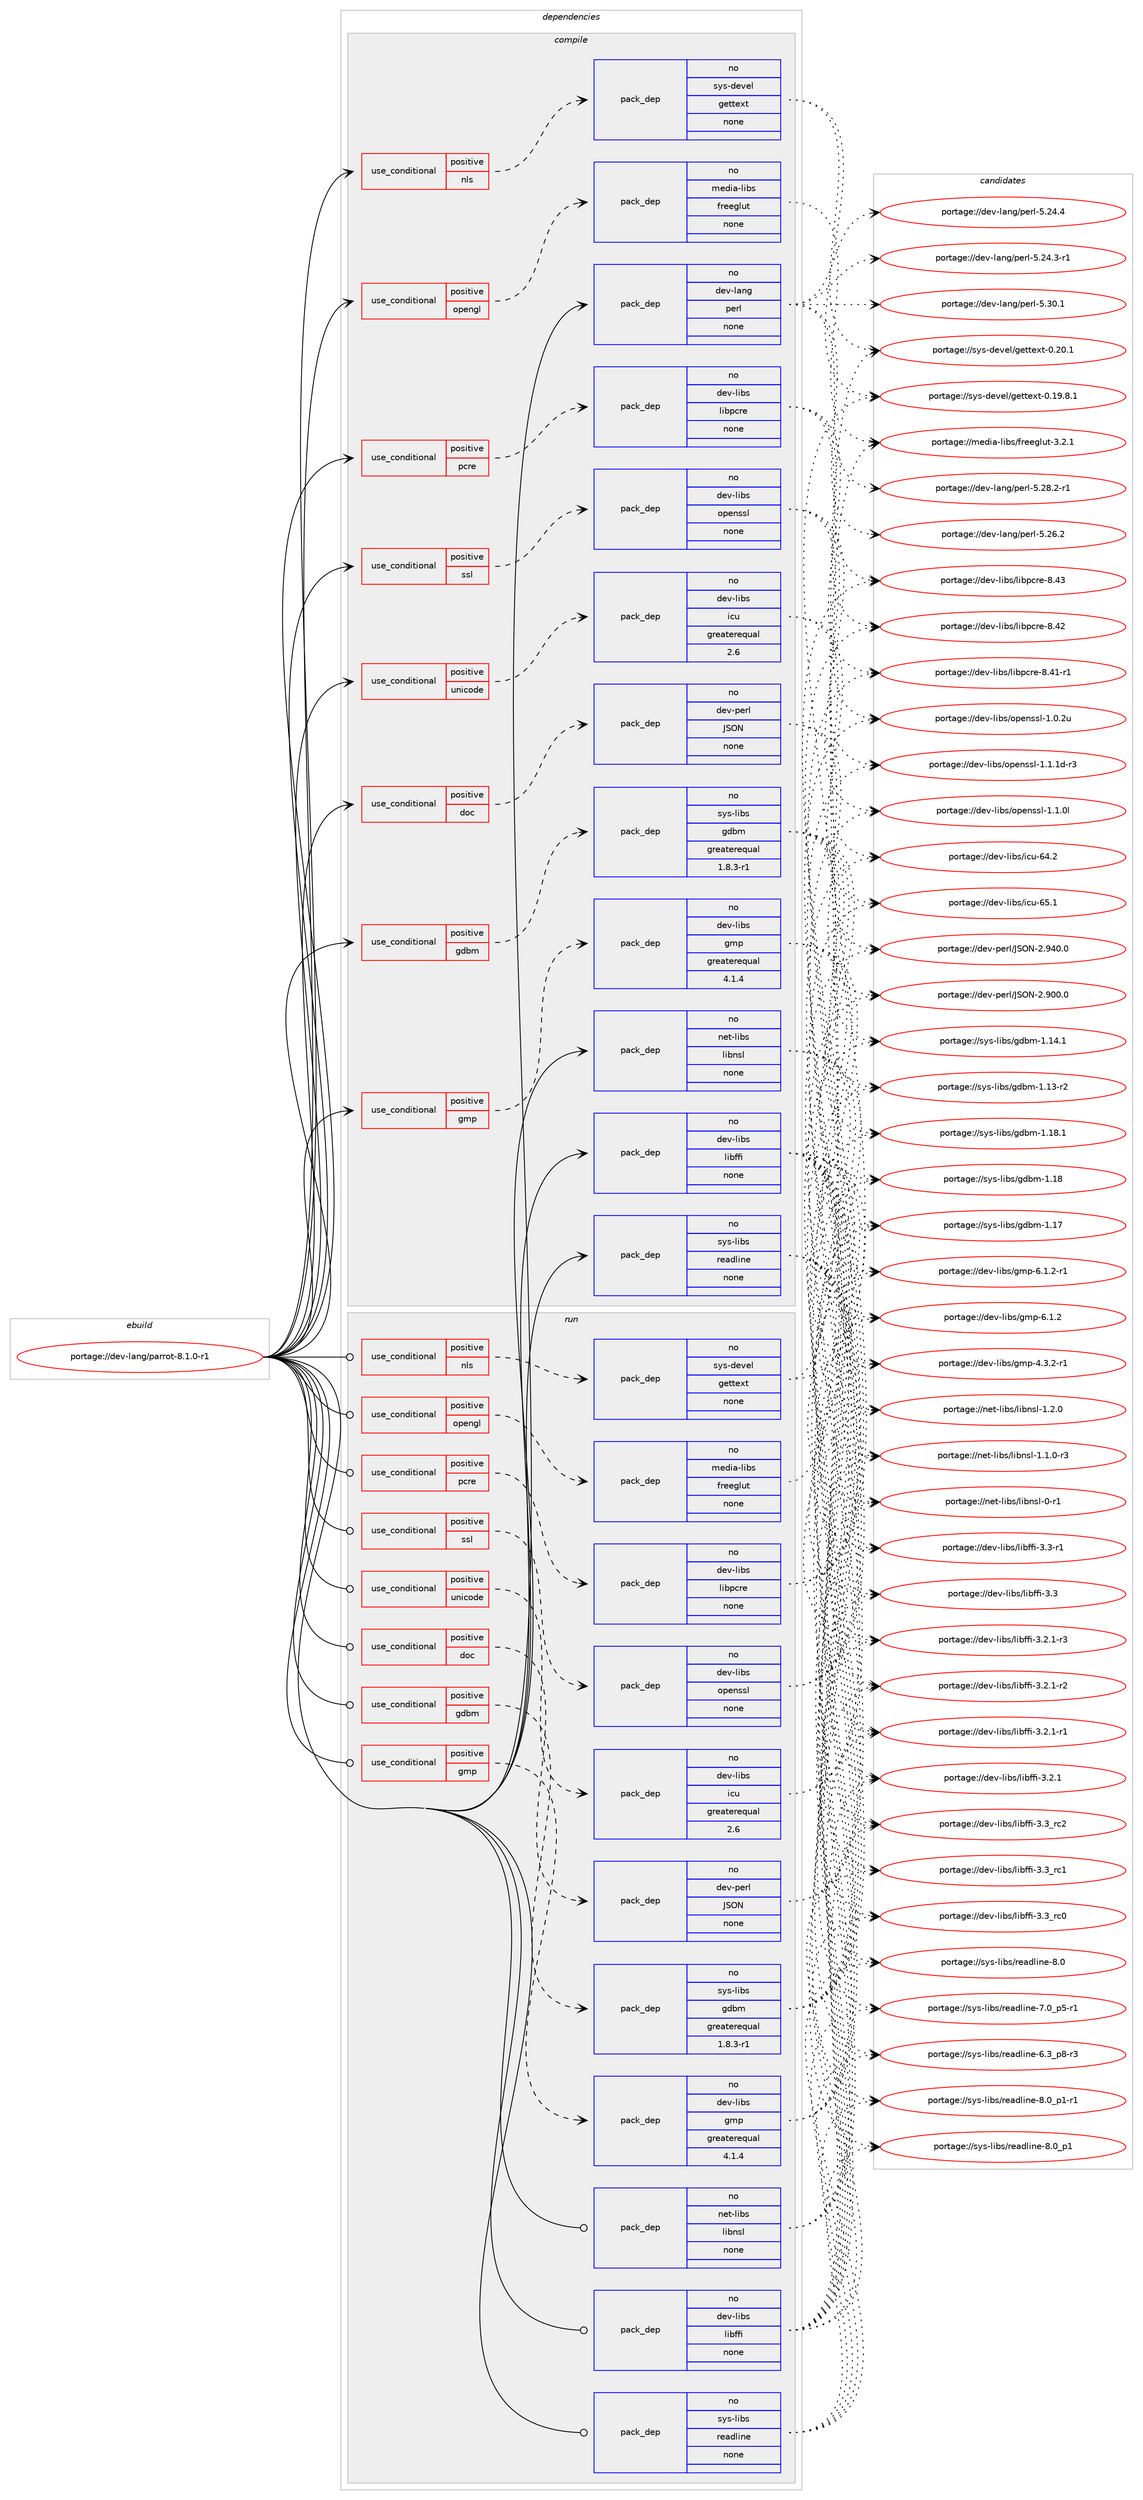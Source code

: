 digraph prolog {

# *************
# Graph options
# *************

newrank=true;
concentrate=true;
compound=true;
graph [rankdir=LR,fontname=Helvetica,fontsize=10,ranksep=1.5];#, ranksep=2.5, nodesep=0.2];
edge  [arrowhead=vee];
node  [fontname=Helvetica,fontsize=10];

# **********
# The ebuild
# **********

subgraph cluster_leftcol {
color=gray;
label=<<i>ebuild</i>>;
id [label="portage://dev-lang/parrot-8.1.0-r1", color=red, width=4, href="../dev-lang/parrot-8.1.0-r1.svg"];
}

# ****************
# The dependencies
# ****************

subgraph cluster_midcol {
color=gray;
label=<<i>dependencies</i>>;
subgraph cluster_compile {
fillcolor="#eeeeee";
style=filled;
label=<<i>compile</i>>;
subgraph cond128200 {
dependency521873 [label=<<TABLE BORDER="0" CELLBORDER="1" CELLSPACING="0" CELLPADDING="4"><TR><TD ROWSPAN="3" CELLPADDING="10">use_conditional</TD></TR><TR><TD>positive</TD></TR><TR><TD>doc</TD></TR></TABLE>>, shape=none, color=red];
subgraph pack388141 {
dependency521874 [label=<<TABLE BORDER="0" CELLBORDER="1" CELLSPACING="0" CELLPADDING="4" WIDTH="220"><TR><TD ROWSPAN="6" CELLPADDING="30">pack_dep</TD></TR><TR><TD WIDTH="110">no</TD></TR><TR><TD>dev-perl</TD></TR><TR><TD>JSON</TD></TR><TR><TD>none</TD></TR><TR><TD></TD></TR></TABLE>>, shape=none, color=blue];
}
dependency521873:e -> dependency521874:w [weight=20,style="dashed",arrowhead="vee"];
}
id:e -> dependency521873:w [weight=20,style="solid",arrowhead="vee"];
subgraph cond128201 {
dependency521875 [label=<<TABLE BORDER="0" CELLBORDER="1" CELLSPACING="0" CELLPADDING="4"><TR><TD ROWSPAN="3" CELLPADDING="10">use_conditional</TD></TR><TR><TD>positive</TD></TR><TR><TD>gdbm</TD></TR></TABLE>>, shape=none, color=red];
subgraph pack388142 {
dependency521876 [label=<<TABLE BORDER="0" CELLBORDER="1" CELLSPACING="0" CELLPADDING="4" WIDTH="220"><TR><TD ROWSPAN="6" CELLPADDING="30">pack_dep</TD></TR><TR><TD WIDTH="110">no</TD></TR><TR><TD>sys-libs</TD></TR><TR><TD>gdbm</TD></TR><TR><TD>greaterequal</TD></TR><TR><TD>1.8.3-r1</TD></TR></TABLE>>, shape=none, color=blue];
}
dependency521875:e -> dependency521876:w [weight=20,style="dashed",arrowhead="vee"];
}
id:e -> dependency521875:w [weight=20,style="solid",arrowhead="vee"];
subgraph cond128202 {
dependency521877 [label=<<TABLE BORDER="0" CELLBORDER="1" CELLSPACING="0" CELLPADDING="4"><TR><TD ROWSPAN="3" CELLPADDING="10">use_conditional</TD></TR><TR><TD>positive</TD></TR><TR><TD>gmp</TD></TR></TABLE>>, shape=none, color=red];
subgraph pack388143 {
dependency521878 [label=<<TABLE BORDER="0" CELLBORDER="1" CELLSPACING="0" CELLPADDING="4" WIDTH="220"><TR><TD ROWSPAN="6" CELLPADDING="30">pack_dep</TD></TR><TR><TD WIDTH="110">no</TD></TR><TR><TD>dev-libs</TD></TR><TR><TD>gmp</TD></TR><TR><TD>greaterequal</TD></TR><TR><TD>4.1.4</TD></TR></TABLE>>, shape=none, color=blue];
}
dependency521877:e -> dependency521878:w [weight=20,style="dashed",arrowhead="vee"];
}
id:e -> dependency521877:w [weight=20,style="solid",arrowhead="vee"];
subgraph cond128203 {
dependency521879 [label=<<TABLE BORDER="0" CELLBORDER="1" CELLSPACING="0" CELLPADDING="4"><TR><TD ROWSPAN="3" CELLPADDING="10">use_conditional</TD></TR><TR><TD>positive</TD></TR><TR><TD>nls</TD></TR></TABLE>>, shape=none, color=red];
subgraph pack388144 {
dependency521880 [label=<<TABLE BORDER="0" CELLBORDER="1" CELLSPACING="0" CELLPADDING="4" WIDTH="220"><TR><TD ROWSPAN="6" CELLPADDING="30">pack_dep</TD></TR><TR><TD WIDTH="110">no</TD></TR><TR><TD>sys-devel</TD></TR><TR><TD>gettext</TD></TR><TR><TD>none</TD></TR><TR><TD></TD></TR></TABLE>>, shape=none, color=blue];
}
dependency521879:e -> dependency521880:w [weight=20,style="dashed",arrowhead="vee"];
}
id:e -> dependency521879:w [weight=20,style="solid",arrowhead="vee"];
subgraph cond128204 {
dependency521881 [label=<<TABLE BORDER="0" CELLBORDER="1" CELLSPACING="0" CELLPADDING="4"><TR><TD ROWSPAN="3" CELLPADDING="10">use_conditional</TD></TR><TR><TD>positive</TD></TR><TR><TD>opengl</TD></TR></TABLE>>, shape=none, color=red];
subgraph pack388145 {
dependency521882 [label=<<TABLE BORDER="0" CELLBORDER="1" CELLSPACING="0" CELLPADDING="4" WIDTH="220"><TR><TD ROWSPAN="6" CELLPADDING="30">pack_dep</TD></TR><TR><TD WIDTH="110">no</TD></TR><TR><TD>media-libs</TD></TR><TR><TD>freeglut</TD></TR><TR><TD>none</TD></TR><TR><TD></TD></TR></TABLE>>, shape=none, color=blue];
}
dependency521881:e -> dependency521882:w [weight=20,style="dashed",arrowhead="vee"];
}
id:e -> dependency521881:w [weight=20,style="solid",arrowhead="vee"];
subgraph cond128205 {
dependency521883 [label=<<TABLE BORDER="0" CELLBORDER="1" CELLSPACING="0" CELLPADDING="4"><TR><TD ROWSPAN="3" CELLPADDING="10">use_conditional</TD></TR><TR><TD>positive</TD></TR><TR><TD>pcre</TD></TR></TABLE>>, shape=none, color=red];
subgraph pack388146 {
dependency521884 [label=<<TABLE BORDER="0" CELLBORDER="1" CELLSPACING="0" CELLPADDING="4" WIDTH="220"><TR><TD ROWSPAN="6" CELLPADDING="30">pack_dep</TD></TR><TR><TD WIDTH="110">no</TD></TR><TR><TD>dev-libs</TD></TR><TR><TD>libpcre</TD></TR><TR><TD>none</TD></TR><TR><TD></TD></TR></TABLE>>, shape=none, color=blue];
}
dependency521883:e -> dependency521884:w [weight=20,style="dashed",arrowhead="vee"];
}
id:e -> dependency521883:w [weight=20,style="solid",arrowhead="vee"];
subgraph cond128206 {
dependency521885 [label=<<TABLE BORDER="0" CELLBORDER="1" CELLSPACING="0" CELLPADDING="4"><TR><TD ROWSPAN="3" CELLPADDING="10">use_conditional</TD></TR><TR><TD>positive</TD></TR><TR><TD>ssl</TD></TR></TABLE>>, shape=none, color=red];
subgraph pack388147 {
dependency521886 [label=<<TABLE BORDER="0" CELLBORDER="1" CELLSPACING="0" CELLPADDING="4" WIDTH="220"><TR><TD ROWSPAN="6" CELLPADDING="30">pack_dep</TD></TR><TR><TD WIDTH="110">no</TD></TR><TR><TD>dev-libs</TD></TR><TR><TD>openssl</TD></TR><TR><TD>none</TD></TR><TR><TD></TD></TR></TABLE>>, shape=none, color=blue];
}
dependency521885:e -> dependency521886:w [weight=20,style="dashed",arrowhead="vee"];
}
id:e -> dependency521885:w [weight=20,style="solid",arrowhead="vee"];
subgraph cond128207 {
dependency521887 [label=<<TABLE BORDER="0" CELLBORDER="1" CELLSPACING="0" CELLPADDING="4"><TR><TD ROWSPAN="3" CELLPADDING="10">use_conditional</TD></TR><TR><TD>positive</TD></TR><TR><TD>unicode</TD></TR></TABLE>>, shape=none, color=red];
subgraph pack388148 {
dependency521888 [label=<<TABLE BORDER="0" CELLBORDER="1" CELLSPACING="0" CELLPADDING="4" WIDTH="220"><TR><TD ROWSPAN="6" CELLPADDING="30">pack_dep</TD></TR><TR><TD WIDTH="110">no</TD></TR><TR><TD>dev-libs</TD></TR><TR><TD>icu</TD></TR><TR><TD>greaterequal</TD></TR><TR><TD>2.6</TD></TR></TABLE>>, shape=none, color=blue];
}
dependency521887:e -> dependency521888:w [weight=20,style="dashed",arrowhead="vee"];
}
id:e -> dependency521887:w [weight=20,style="solid",arrowhead="vee"];
subgraph pack388149 {
dependency521889 [label=<<TABLE BORDER="0" CELLBORDER="1" CELLSPACING="0" CELLPADDING="4" WIDTH="220"><TR><TD ROWSPAN="6" CELLPADDING="30">pack_dep</TD></TR><TR><TD WIDTH="110">no</TD></TR><TR><TD>dev-lang</TD></TR><TR><TD>perl</TD></TR><TR><TD>none</TD></TR><TR><TD></TD></TR></TABLE>>, shape=none, color=blue];
}
id:e -> dependency521889:w [weight=20,style="solid",arrowhead="vee"];
subgraph pack388150 {
dependency521890 [label=<<TABLE BORDER="0" CELLBORDER="1" CELLSPACING="0" CELLPADDING="4" WIDTH="220"><TR><TD ROWSPAN="6" CELLPADDING="30">pack_dep</TD></TR><TR><TD WIDTH="110">no</TD></TR><TR><TD>dev-libs</TD></TR><TR><TD>libffi</TD></TR><TR><TD>none</TD></TR><TR><TD></TD></TR></TABLE>>, shape=none, color=blue];
}
id:e -> dependency521890:w [weight=20,style="solid",arrowhead="vee"];
subgraph pack388151 {
dependency521891 [label=<<TABLE BORDER="0" CELLBORDER="1" CELLSPACING="0" CELLPADDING="4" WIDTH="220"><TR><TD ROWSPAN="6" CELLPADDING="30">pack_dep</TD></TR><TR><TD WIDTH="110">no</TD></TR><TR><TD>net-libs</TD></TR><TR><TD>libnsl</TD></TR><TR><TD>none</TD></TR><TR><TD></TD></TR></TABLE>>, shape=none, color=blue];
}
id:e -> dependency521891:w [weight=20,style="solid",arrowhead="vee"];
subgraph pack388152 {
dependency521892 [label=<<TABLE BORDER="0" CELLBORDER="1" CELLSPACING="0" CELLPADDING="4" WIDTH="220"><TR><TD ROWSPAN="6" CELLPADDING="30">pack_dep</TD></TR><TR><TD WIDTH="110">no</TD></TR><TR><TD>sys-libs</TD></TR><TR><TD>readline</TD></TR><TR><TD>none</TD></TR><TR><TD></TD></TR></TABLE>>, shape=none, color=blue];
}
id:e -> dependency521892:w [weight=20,style="solid",arrowhead="vee"];
}
subgraph cluster_compileandrun {
fillcolor="#eeeeee";
style=filled;
label=<<i>compile and run</i>>;
}
subgraph cluster_run {
fillcolor="#eeeeee";
style=filled;
label=<<i>run</i>>;
subgraph cond128208 {
dependency521893 [label=<<TABLE BORDER="0" CELLBORDER="1" CELLSPACING="0" CELLPADDING="4"><TR><TD ROWSPAN="3" CELLPADDING="10">use_conditional</TD></TR><TR><TD>positive</TD></TR><TR><TD>doc</TD></TR></TABLE>>, shape=none, color=red];
subgraph pack388153 {
dependency521894 [label=<<TABLE BORDER="0" CELLBORDER="1" CELLSPACING="0" CELLPADDING="4" WIDTH="220"><TR><TD ROWSPAN="6" CELLPADDING="30">pack_dep</TD></TR><TR><TD WIDTH="110">no</TD></TR><TR><TD>dev-perl</TD></TR><TR><TD>JSON</TD></TR><TR><TD>none</TD></TR><TR><TD></TD></TR></TABLE>>, shape=none, color=blue];
}
dependency521893:e -> dependency521894:w [weight=20,style="dashed",arrowhead="vee"];
}
id:e -> dependency521893:w [weight=20,style="solid",arrowhead="odot"];
subgraph cond128209 {
dependency521895 [label=<<TABLE BORDER="0" CELLBORDER="1" CELLSPACING="0" CELLPADDING="4"><TR><TD ROWSPAN="3" CELLPADDING="10">use_conditional</TD></TR><TR><TD>positive</TD></TR><TR><TD>gdbm</TD></TR></TABLE>>, shape=none, color=red];
subgraph pack388154 {
dependency521896 [label=<<TABLE BORDER="0" CELLBORDER="1" CELLSPACING="0" CELLPADDING="4" WIDTH="220"><TR><TD ROWSPAN="6" CELLPADDING="30">pack_dep</TD></TR><TR><TD WIDTH="110">no</TD></TR><TR><TD>sys-libs</TD></TR><TR><TD>gdbm</TD></TR><TR><TD>greaterequal</TD></TR><TR><TD>1.8.3-r1</TD></TR></TABLE>>, shape=none, color=blue];
}
dependency521895:e -> dependency521896:w [weight=20,style="dashed",arrowhead="vee"];
}
id:e -> dependency521895:w [weight=20,style="solid",arrowhead="odot"];
subgraph cond128210 {
dependency521897 [label=<<TABLE BORDER="0" CELLBORDER="1" CELLSPACING="0" CELLPADDING="4"><TR><TD ROWSPAN="3" CELLPADDING="10">use_conditional</TD></TR><TR><TD>positive</TD></TR><TR><TD>gmp</TD></TR></TABLE>>, shape=none, color=red];
subgraph pack388155 {
dependency521898 [label=<<TABLE BORDER="0" CELLBORDER="1" CELLSPACING="0" CELLPADDING="4" WIDTH="220"><TR><TD ROWSPAN="6" CELLPADDING="30">pack_dep</TD></TR><TR><TD WIDTH="110">no</TD></TR><TR><TD>dev-libs</TD></TR><TR><TD>gmp</TD></TR><TR><TD>greaterequal</TD></TR><TR><TD>4.1.4</TD></TR></TABLE>>, shape=none, color=blue];
}
dependency521897:e -> dependency521898:w [weight=20,style="dashed",arrowhead="vee"];
}
id:e -> dependency521897:w [weight=20,style="solid",arrowhead="odot"];
subgraph cond128211 {
dependency521899 [label=<<TABLE BORDER="0" CELLBORDER="1" CELLSPACING="0" CELLPADDING="4"><TR><TD ROWSPAN="3" CELLPADDING="10">use_conditional</TD></TR><TR><TD>positive</TD></TR><TR><TD>nls</TD></TR></TABLE>>, shape=none, color=red];
subgraph pack388156 {
dependency521900 [label=<<TABLE BORDER="0" CELLBORDER="1" CELLSPACING="0" CELLPADDING="4" WIDTH="220"><TR><TD ROWSPAN="6" CELLPADDING="30">pack_dep</TD></TR><TR><TD WIDTH="110">no</TD></TR><TR><TD>sys-devel</TD></TR><TR><TD>gettext</TD></TR><TR><TD>none</TD></TR><TR><TD></TD></TR></TABLE>>, shape=none, color=blue];
}
dependency521899:e -> dependency521900:w [weight=20,style="dashed",arrowhead="vee"];
}
id:e -> dependency521899:w [weight=20,style="solid",arrowhead="odot"];
subgraph cond128212 {
dependency521901 [label=<<TABLE BORDER="0" CELLBORDER="1" CELLSPACING="0" CELLPADDING="4"><TR><TD ROWSPAN="3" CELLPADDING="10">use_conditional</TD></TR><TR><TD>positive</TD></TR><TR><TD>opengl</TD></TR></TABLE>>, shape=none, color=red];
subgraph pack388157 {
dependency521902 [label=<<TABLE BORDER="0" CELLBORDER="1" CELLSPACING="0" CELLPADDING="4" WIDTH="220"><TR><TD ROWSPAN="6" CELLPADDING="30">pack_dep</TD></TR><TR><TD WIDTH="110">no</TD></TR><TR><TD>media-libs</TD></TR><TR><TD>freeglut</TD></TR><TR><TD>none</TD></TR><TR><TD></TD></TR></TABLE>>, shape=none, color=blue];
}
dependency521901:e -> dependency521902:w [weight=20,style="dashed",arrowhead="vee"];
}
id:e -> dependency521901:w [weight=20,style="solid",arrowhead="odot"];
subgraph cond128213 {
dependency521903 [label=<<TABLE BORDER="0" CELLBORDER="1" CELLSPACING="0" CELLPADDING="4"><TR><TD ROWSPAN="3" CELLPADDING="10">use_conditional</TD></TR><TR><TD>positive</TD></TR><TR><TD>pcre</TD></TR></TABLE>>, shape=none, color=red];
subgraph pack388158 {
dependency521904 [label=<<TABLE BORDER="0" CELLBORDER="1" CELLSPACING="0" CELLPADDING="4" WIDTH="220"><TR><TD ROWSPAN="6" CELLPADDING="30">pack_dep</TD></TR><TR><TD WIDTH="110">no</TD></TR><TR><TD>dev-libs</TD></TR><TR><TD>libpcre</TD></TR><TR><TD>none</TD></TR><TR><TD></TD></TR></TABLE>>, shape=none, color=blue];
}
dependency521903:e -> dependency521904:w [weight=20,style="dashed",arrowhead="vee"];
}
id:e -> dependency521903:w [weight=20,style="solid",arrowhead="odot"];
subgraph cond128214 {
dependency521905 [label=<<TABLE BORDER="0" CELLBORDER="1" CELLSPACING="0" CELLPADDING="4"><TR><TD ROWSPAN="3" CELLPADDING="10">use_conditional</TD></TR><TR><TD>positive</TD></TR><TR><TD>ssl</TD></TR></TABLE>>, shape=none, color=red];
subgraph pack388159 {
dependency521906 [label=<<TABLE BORDER="0" CELLBORDER="1" CELLSPACING="0" CELLPADDING="4" WIDTH="220"><TR><TD ROWSPAN="6" CELLPADDING="30">pack_dep</TD></TR><TR><TD WIDTH="110">no</TD></TR><TR><TD>dev-libs</TD></TR><TR><TD>openssl</TD></TR><TR><TD>none</TD></TR><TR><TD></TD></TR></TABLE>>, shape=none, color=blue];
}
dependency521905:e -> dependency521906:w [weight=20,style="dashed",arrowhead="vee"];
}
id:e -> dependency521905:w [weight=20,style="solid",arrowhead="odot"];
subgraph cond128215 {
dependency521907 [label=<<TABLE BORDER="0" CELLBORDER="1" CELLSPACING="0" CELLPADDING="4"><TR><TD ROWSPAN="3" CELLPADDING="10">use_conditional</TD></TR><TR><TD>positive</TD></TR><TR><TD>unicode</TD></TR></TABLE>>, shape=none, color=red];
subgraph pack388160 {
dependency521908 [label=<<TABLE BORDER="0" CELLBORDER="1" CELLSPACING="0" CELLPADDING="4" WIDTH="220"><TR><TD ROWSPAN="6" CELLPADDING="30">pack_dep</TD></TR><TR><TD WIDTH="110">no</TD></TR><TR><TD>dev-libs</TD></TR><TR><TD>icu</TD></TR><TR><TD>greaterequal</TD></TR><TR><TD>2.6</TD></TR></TABLE>>, shape=none, color=blue];
}
dependency521907:e -> dependency521908:w [weight=20,style="dashed",arrowhead="vee"];
}
id:e -> dependency521907:w [weight=20,style="solid",arrowhead="odot"];
subgraph pack388161 {
dependency521909 [label=<<TABLE BORDER="0" CELLBORDER="1" CELLSPACING="0" CELLPADDING="4" WIDTH="220"><TR><TD ROWSPAN="6" CELLPADDING="30">pack_dep</TD></TR><TR><TD WIDTH="110">no</TD></TR><TR><TD>dev-libs</TD></TR><TR><TD>libffi</TD></TR><TR><TD>none</TD></TR><TR><TD></TD></TR></TABLE>>, shape=none, color=blue];
}
id:e -> dependency521909:w [weight=20,style="solid",arrowhead="odot"];
subgraph pack388162 {
dependency521910 [label=<<TABLE BORDER="0" CELLBORDER="1" CELLSPACING="0" CELLPADDING="4" WIDTH="220"><TR><TD ROWSPAN="6" CELLPADDING="30">pack_dep</TD></TR><TR><TD WIDTH="110">no</TD></TR><TR><TD>net-libs</TD></TR><TR><TD>libnsl</TD></TR><TR><TD>none</TD></TR><TR><TD></TD></TR></TABLE>>, shape=none, color=blue];
}
id:e -> dependency521910:w [weight=20,style="solid",arrowhead="odot"];
subgraph pack388163 {
dependency521911 [label=<<TABLE BORDER="0" CELLBORDER="1" CELLSPACING="0" CELLPADDING="4" WIDTH="220"><TR><TD ROWSPAN="6" CELLPADDING="30">pack_dep</TD></TR><TR><TD WIDTH="110">no</TD></TR><TR><TD>sys-libs</TD></TR><TR><TD>readline</TD></TR><TR><TD>none</TD></TR><TR><TD></TD></TR></TABLE>>, shape=none, color=blue];
}
id:e -> dependency521911:w [weight=20,style="solid",arrowhead="odot"];
}
}

# **************
# The candidates
# **************

subgraph cluster_choices {
rank=same;
color=gray;
label=<<i>candidates</i>>;

subgraph choice388141 {
color=black;
nodesep=1;
choice1001011184511210111410847748379784550465752484648 [label="portage://dev-perl/JSON-2.940.0", color=red, width=4,href="../dev-perl/JSON-2.940.0.svg"];
choice1001011184511210111410847748379784550465748484648 [label="portage://dev-perl/JSON-2.900.0", color=red, width=4,href="../dev-perl/JSON-2.900.0.svg"];
dependency521874:e -> choice1001011184511210111410847748379784550465752484648:w [style=dotted,weight="100"];
dependency521874:e -> choice1001011184511210111410847748379784550465748484648:w [style=dotted,weight="100"];
}
subgraph choice388142 {
color=black;
nodesep=1;
choice1151211154510810598115471031009810945494649564649 [label="portage://sys-libs/gdbm-1.18.1", color=red, width=4,href="../sys-libs/gdbm-1.18.1.svg"];
choice115121115451081059811547103100981094549464956 [label="portage://sys-libs/gdbm-1.18", color=red, width=4,href="../sys-libs/gdbm-1.18.svg"];
choice115121115451081059811547103100981094549464955 [label="portage://sys-libs/gdbm-1.17", color=red, width=4,href="../sys-libs/gdbm-1.17.svg"];
choice1151211154510810598115471031009810945494649524649 [label="portage://sys-libs/gdbm-1.14.1", color=red, width=4,href="../sys-libs/gdbm-1.14.1.svg"];
choice1151211154510810598115471031009810945494649514511450 [label="portage://sys-libs/gdbm-1.13-r2", color=red, width=4,href="../sys-libs/gdbm-1.13-r2.svg"];
dependency521876:e -> choice1151211154510810598115471031009810945494649564649:w [style=dotted,weight="100"];
dependency521876:e -> choice115121115451081059811547103100981094549464956:w [style=dotted,weight="100"];
dependency521876:e -> choice115121115451081059811547103100981094549464955:w [style=dotted,weight="100"];
dependency521876:e -> choice1151211154510810598115471031009810945494649524649:w [style=dotted,weight="100"];
dependency521876:e -> choice1151211154510810598115471031009810945494649514511450:w [style=dotted,weight="100"];
}
subgraph choice388143 {
color=black;
nodesep=1;
choice1001011184510810598115471031091124554464946504511449 [label="portage://dev-libs/gmp-6.1.2-r1", color=red, width=4,href="../dev-libs/gmp-6.1.2-r1.svg"];
choice100101118451081059811547103109112455446494650 [label="portage://dev-libs/gmp-6.1.2", color=red, width=4,href="../dev-libs/gmp-6.1.2.svg"];
choice1001011184510810598115471031091124552465146504511449 [label="portage://dev-libs/gmp-4.3.2-r1", color=red, width=4,href="../dev-libs/gmp-4.3.2-r1.svg"];
dependency521878:e -> choice1001011184510810598115471031091124554464946504511449:w [style=dotted,weight="100"];
dependency521878:e -> choice100101118451081059811547103109112455446494650:w [style=dotted,weight="100"];
dependency521878:e -> choice1001011184510810598115471031091124552465146504511449:w [style=dotted,weight="100"];
}
subgraph choice388144 {
color=black;
nodesep=1;
choice115121115451001011181011084710310111611610112011645484650484649 [label="portage://sys-devel/gettext-0.20.1", color=red, width=4,href="../sys-devel/gettext-0.20.1.svg"];
choice1151211154510010111810110847103101116116101120116454846495746564649 [label="portage://sys-devel/gettext-0.19.8.1", color=red, width=4,href="../sys-devel/gettext-0.19.8.1.svg"];
dependency521880:e -> choice115121115451001011181011084710310111611610112011645484650484649:w [style=dotted,weight="100"];
dependency521880:e -> choice1151211154510010111810110847103101116116101120116454846495746564649:w [style=dotted,weight="100"];
}
subgraph choice388145 {
color=black;
nodesep=1;
choice10910110010597451081059811547102114101101103108117116455146504649 [label="portage://media-libs/freeglut-3.2.1", color=red, width=4,href="../media-libs/freeglut-3.2.1.svg"];
dependency521882:e -> choice10910110010597451081059811547102114101101103108117116455146504649:w [style=dotted,weight="100"];
}
subgraph choice388146 {
color=black;
nodesep=1;
choice10010111845108105981154710810598112991141014556465251 [label="portage://dev-libs/libpcre-8.43", color=red, width=4,href="../dev-libs/libpcre-8.43.svg"];
choice10010111845108105981154710810598112991141014556465250 [label="portage://dev-libs/libpcre-8.42", color=red, width=4,href="../dev-libs/libpcre-8.42.svg"];
choice100101118451081059811547108105981129911410145564652494511449 [label="portage://dev-libs/libpcre-8.41-r1", color=red, width=4,href="../dev-libs/libpcre-8.41-r1.svg"];
dependency521884:e -> choice10010111845108105981154710810598112991141014556465251:w [style=dotted,weight="100"];
dependency521884:e -> choice10010111845108105981154710810598112991141014556465250:w [style=dotted,weight="100"];
dependency521884:e -> choice100101118451081059811547108105981129911410145564652494511449:w [style=dotted,weight="100"];
}
subgraph choice388147 {
color=black;
nodesep=1;
choice1001011184510810598115471111121011101151151084549464946491004511451 [label="portage://dev-libs/openssl-1.1.1d-r3", color=red, width=4,href="../dev-libs/openssl-1.1.1d-r3.svg"];
choice100101118451081059811547111112101110115115108454946494648108 [label="portage://dev-libs/openssl-1.1.0l", color=red, width=4,href="../dev-libs/openssl-1.1.0l.svg"];
choice100101118451081059811547111112101110115115108454946484650117 [label="portage://dev-libs/openssl-1.0.2u", color=red, width=4,href="../dev-libs/openssl-1.0.2u.svg"];
dependency521886:e -> choice1001011184510810598115471111121011101151151084549464946491004511451:w [style=dotted,weight="100"];
dependency521886:e -> choice100101118451081059811547111112101110115115108454946494648108:w [style=dotted,weight="100"];
dependency521886:e -> choice100101118451081059811547111112101110115115108454946484650117:w [style=dotted,weight="100"];
}
subgraph choice388148 {
color=black;
nodesep=1;
choice100101118451081059811547105991174554534649 [label="portage://dev-libs/icu-65.1", color=red, width=4,href="../dev-libs/icu-65.1.svg"];
choice100101118451081059811547105991174554524650 [label="portage://dev-libs/icu-64.2", color=red, width=4,href="../dev-libs/icu-64.2.svg"];
dependency521888:e -> choice100101118451081059811547105991174554534649:w [style=dotted,weight="100"];
dependency521888:e -> choice100101118451081059811547105991174554524650:w [style=dotted,weight="100"];
}
subgraph choice388149 {
color=black;
nodesep=1;
choice10010111845108971101034711210111410845534651484649 [label="portage://dev-lang/perl-5.30.1", color=red, width=4,href="../dev-lang/perl-5.30.1.svg"];
choice100101118451089711010347112101114108455346505646504511449 [label="portage://dev-lang/perl-5.28.2-r1", color=red, width=4,href="../dev-lang/perl-5.28.2-r1.svg"];
choice10010111845108971101034711210111410845534650544650 [label="portage://dev-lang/perl-5.26.2", color=red, width=4,href="../dev-lang/perl-5.26.2.svg"];
choice10010111845108971101034711210111410845534650524652 [label="portage://dev-lang/perl-5.24.4", color=red, width=4,href="../dev-lang/perl-5.24.4.svg"];
choice100101118451089711010347112101114108455346505246514511449 [label="portage://dev-lang/perl-5.24.3-r1", color=red, width=4,href="../dev-lang/perl-5.24.3-r1.svg"];
dependency521889:e -> choice10010111845108971101034711210111410845534651484649:w [style=dotted,weight="100"];
dependency521889:e -> choice100101118451089711010347112101114108455346505646504511449:w [style=dotted,weight="100"];
dependency521889:e -> choice10010111845108971101034711210111410845534650544650:w [style=dotted,weight="100"];
dependency521889:e -> choice10010111845108971101034711210111410845534650524652:w [style=dotted,weight="100"];
dependency521889:e -> choice100101118451089711010347112101114108455346505246514511449:w [style=dotted,weight="100"];
}
subgraph choice388150 {
color=black;
nodesep=1;
choice1001011184510810598115471081059810210210545514651951149950 [label="portage://dev-libs/libffi-3.3_rc2", color=red, width=4,href="../dev-libs/libffi-3.3_rc2.svg"];
choice1001011184510810598115471081059810210210545514651951149949 [label="portage://dev-libs/libffi-3.3_rc1", color=red, width=4,href="../dev-libs/libffi-3.3_rc1.svg"];
choice1001011184510810598115471081059810210210545514651951149948 [label="portage://dev-libs/libffi-3.3_rc0", color=red, width=4,href="../dev-libs/libffi-3.3_rc0.svg"];
choice10010111845108105981154710810598102102105455146514511449 [label="portage://dev-libs/libffi-3.3-r1", color=red, width=4,href="../dev-libs/libffi-3.3-r1.svg"];
choice1001011184510810598115471081059810210210545514651 [label="portage://dev-libs/libffi-3.3", color=red, width=4,href="../dev-libs/libffi-3.3.svg"];
choice100101118451081059811547108105981021021054551465046494511451 [label="portage://dev-libs/libffi-3.2.1-r3", color=red, width=4,href="../dev-libs/libffi-3.2.1-r3.svg"];
choice100101118451081059811547108105981021021054551465046494511450 [label="portage://dev-libs/libffi-3.2.1-r2", color=red, width=4,href="../dev-libs/libffi-3.2.1-r2.svg"];
choice100101118451081059811547108105981021021054551465046494511449 [label="portage://dev-libs/libffi-3.2.1-r1", color=red, width=4,href="../dev-libs/libffi-3.2.1-r1.svg"];
choice10010111845108105981154710810598102102105455146504649 [label="portage://dev-libs/libffi-3.2.1", color=red, width=4,href="../dev-libs/libffi-3.2.1.svg"];
dependency521890:e -> choice1001011184510810598115471081059810210210545514651951149950:w [style=dotted,weight="100"];
dependency521890:e -> choice1001011184510810598115471081059810210210545514651951149949:w [style=dotted,weight="100"];
dependency521890:e -> choice1001011184510810598115471081059810210210545514651951149948:w [style=dotted,weight="100"];
dependency521890:e -> choice10010111845108105981154710810598102102105455146514511449:w [style=dotted,weight="100"];
dependency521890:e -> choice1001011184510810598115471081059810210210545514651:w [style=dotted,weight="100"];
dependency521890:e -> choice100101118451081059811547108105981021021054551465046494511451:w [style=dotted,weight="100"];
dependency521890:e -> choice100101118451081059811547108105981021021054551465046494511450:w [style=dotted,weight="100"];
dependency521890:e -> choice100101118451081059811547108105981021021054551465046494511449:w [style=dotted,weight="100"];
dependency521890:e -> choice10010111845108105981154710810598102102105455146504649:w [style=dotted,weight="100"];
}
subgraph choice388151 {
color=black;
nodesep=1;
choice11010111645108105981154710810598110115108454946504648 [label="portage://net-libs/libnsl-1.2.0", color=red, width=4,href="../net-libs/libnsl-1.2.0.svg"];
choice110101116451081059811547108105981101151084549464946484511451 [label="portage://net-libs/libnsl-1.1.0-r3", color=red, width=4,href="../net-libs/libnsl-1.1.0-r3.svg"];
choice1101011164510810598115471081059811011510845484511449 [label="portage://net-libs/libnsl-0-r1", color=red, width=4,href="../net-libs/libnsl-0-r1.svg"];
dependency521891:e -> choice11010111645108105981154710810598110115108454946504648:w [style=dotted,weight="100"];
dependency521891:e -> choice110101116451081059811547108105981101151084549464946484511451:w [style=dotted,weight="100"];
dependency521891:e -> choice1101011164510810598115471081059811011510845484511449:w [style=dotted,weight="100"];
}
subgraph choice388152 {
color=black;
nodesep=1;
choice115121115451081059811547114101971001081051101014556464895112494511449 [label="portage://sys-libs/readline-8.0_p1-r1", color=red, width=4,href="../sys-libs/readline-8.0_p1-r1.svg"];
choice11512111545108105981154711410197100108105110101455646489511249 [label="portage://sys-libs/readline-8.0_p1", color=red, width=4,href="../sys-libs/readline-8.0_p1.svg"];
choice1151211154510810598115471141019710010810511010145564648 [label="portage://sys-libs/readline-8.0", color=red, width=4,href="../sys-libs/readline-8.0.svg"];
choice115121115451081059811547114101971001081051101014555464895112534511449 [label="portage://sys-libs/readline-7.0_p5-r1", color=red, width=4,href="../sys-libs/readline-7.0_p5-r1.svg"];
choice115121115451081059811547114101971001081051101014554465195112564511451 [label="portage://sys-libs/readline-6.3_p8-r3", color=red, width=4,href="../sys-libs/readline-6.3_p8-r3.svg"];
dependency521892:e -> choice115121115451081059811547114101971001081051101014556464895112494511449:w [style=dotted,weight="100"];
dependency521892:e -> choice11512111545108105981154711410197100108105110101455646489511249:w [style=dotted,weight="100"];
dependency521892:e -> choice1151211154510810598115471141019710010810511010145564648:w [style=dotted,weight="100"];
dependency521892:e -> choice115121115451081059811547114101971001081051101014555464895112534511449:w [style=dotted,weight="100"];
dependency521892:e -> choice115121115451081059811547114101971001081051101014554465195112564511451:w [style=dotted,weight="100"];
}
subgraph choice388153 {
color=black;
nodesep=1;
choice1001011184511210111410847748379784550465752484648 [label="portage://dev-perl/JSON-2.940.0", color=red, width=4,href="../dev-perl/JSON-2.940.0.svg"];
choice1001011184511210111410847748379784550465748484648 [label="portage://dev-perl/JSON-2.900.0", color=red, width=4,href="../dev-perl/JSON-2.900.0.svg"];
dependency521894:e -> choice1001011184511210111410847748379784550465752484648:w [style=dotted,weight="100"];
dependency521894:e -> choice1001011184511210111410847748379784550465748484648:w [style=dotted,weight="100"];
}
subgraph choice388154 {
color=black;
nodesep=1;
choice1151211154510810598115471031009810945494649564649 [label="portage://sys-libs/gdbm-1.18.1", color=red, width=4,href="../sys-libs/gdbm-1.18.1.svg"];
choice115121115451081059811547103100981094549464956 [label="portage://sys-libs/gdbm-1.18", color=red, width=4,href="../sys-libs/gdbm-1.18.svg"];
choice115121115451081059811547103100981094549464955 [label="portage://sys-libs/gdbm-1.17", color=red, width=4,href="../sys-libs/gdbm-1.17.svg"];
choice1151211154510810598115471031009810945494649524649 [label="portage://sys-libs/gdbm-1.14.1", color=red, width=4,href="../sys-libs/gdbm-1.14.1.svg"];
choice1151211154510810598115471031009810945494649514511450 [label="portage://sys-libs/gdbm-1.13-r2", color=red, width=4,href="../sys-libs/gdbm-1.13-r2.svg"];
dependency521896:e -> choice1151211154510810598115471031009810945494649564649:w [style=dotted,weight="100"];
dependency521896:e -> choice115121115451081059811547103100981094549464956:w [style=dotted,weight="100"];
dependency521896:e -> choice115121115451081059811547103100981094549464955:w [style=dotted,weight="100"];
dependency521896:e -> choice1151211154510810598115471031009810945494649524649:w [style=dotted,weight="100"];
dependency521896:e -> choice1151211154510810598115471031009810945494649514511450:w [style=dotted,weight="100"];
}
subgraph choice388155 {
color=black;
nodesep=1;
choice1001011184510810598115471031091124554464946504511449 [label="portage://dev-libs/gmp-6.1.2-r1", color=red, width=4,href="../dev-libs/gmp-6.1.2-r1.svg"];
choice100101118451081059811547103109112455446494650 [label="portage://dev-libs/gmp-6.1.2", color=red, width=4,href="../dev-libs/gmp-6.1.2.svg"];
choice1001011184510810598115471031091124552465146504511449 [label="portage://dev-libs/gmp-4.3.2-r1", color=red, width=4,href="../dev-libs/gmp-4.3.2-r1.svg"];
dependency521898:e -> choice1001011184510810598115471031091124554464946504511449:w [style=dotted,weight="100"];
dependency521898:e -> choice100101118451081059811547103109112455446494650:w [style=dotted,weight="100"];
dependency521898:e -> choice1001011184510810598115471031091124552465146504511449:w [style=dotted,weight="100"];
}
subgraph choice388156 {
color=black;
nodesep=1;
choice115121115451001011181011084710310111611610112011645484650484649 [label="portage://sys-devel/gettext-0.20.1", color=red, width=4,href="../sys-devel/gettext-0.20.1.svg"];
choice1151211154510010111810110847103101116116101120116454846495746564649 [label="portage://sys-devel/gettext-0.19.8.1", color=red, width=4,href="../sys-devel/gettext-0.19.8.1.svg"];
dependency521900:e -> choice115121115451001011181011084710310111611610112011645484650484649:w [style=dotted,weight="100"];
dependency521900:e -> choice1151211154510010111810110847103101116116101120116454846495746564649:w [style=dotted,weight="100"];
}
subgraph choice388157 {
color=black;
nodesep=1;
choice10910110010597451081059811547102114101101103108117116455146504649 [label="portage://media-libs/freeglut-3.2.1", color=red, width=4,href="../media-libs/freeglut-3.2.1.svg"];
dependency521902:e -> choice10910110010597451081059811547102114101101103108117116455146504649:w [style=dotted,weight="100"];
}
subgraph choice388158 {
color=black;
nodesep=1;
choice10010111845108105981154710810598112991141014556465251 [label="portage://dev-libs/libpcre-8.43", color=red, width=4,href="../dev-libs/libpcre-8.43.svg"];
choice10010111845108105981154710810598112991141014556465250 [label="portage://dev-libs/libpcre-8.42", color=red, width=4,href="../dev-libs/libpcre-8.42.svg"];
choice100101118451081059811547108105981129911410145564652494511449 [label="portage://dev-libs/libpcre-8.41-r1", color=red, width=4,href="../dev-libs/libpcre-8.41-r1.svg"];
dependency521904:e -> choice10010111845108105981154710810598112991141014556465251:w [style=dotted,weight="100"];
dependency521904:e -> choice10010111845108105981154710810598112991141014556465250:w [style=dotted,weight="100"];
dependency521904:e -> choice100101118451081059811547108105981129911410145564652494511449:w [style=dotted,weight="100"];
}
subgraph choice388159 {
color=black;
nodesep=1;
choice1001011184510810598115471111121011101151151084549464946491004511451 [label="portage://dev-libs/openssl-1.1.1d-r3", color=red, width=4,href="../dev-libs/openssl-1.1.1d-r3.svg"];
choice100101118451081059811547111112101110115115108454946494648108 [label="portage://dev-libs/openssl-1.1.0l", color=red, width=4,href="../dev-libs/openssl-1.1.0l.svg"];
choice100101118451081059811547111112101110115115108454946484650117 [label="portage://dev-libs/openssl-1.0.2u", color=red, width=4,href="../dev-libs/openssl-1.0.2u.svg"];
dependency521906:e -> choice1001011184510810598115471111121011101151151084549464946491004511451:w [style=dotted,weight="100"];
dependency521906:e -> choice100101118451081059811547111112101110115115108454946494648108:w [style=dotted,weight="100"];
dependency521906:e -> choice100101118451081059811547111112101110115115108454946484650117:w [style=dotted,weight="100"];
}
subgraph choice388160 {
color=black;
nodesep=1;
choice100101118451081059811547105991174554534649 [label="portage://dev-libs/icu-65.1", color=red, width=4,href="../dev-libs/icu-65.1.svg"];
choice100101118451081059811547105991174554524650 [label="portage://dev-libs/icu-64.2", color=red, width=4,href="../dev-libs/icu-64.2.svg"];
dependency521908:e -> choice100101118451081059811547105991174554534649:w [style=dotted,weight="100"];
dependency521908:e -> choice100101118451081059811547105991174554524650:w [style=dotted,weight="100"];
}
subgraph choice388161 {
color=black;
nodesep=1;
choice1001011184510810598115471081059810210210545514651951149950 [label="portage://dev-libs/libffi-3.3_rc2", color=red, width=4,href="../dev-libs/libffi-3.3_rc2.svg"];
choice1001011184510810598115471081059810210210545514651951149949 [label="portage://dev-libs/libffi-3.3_rc1", color=red, width=4,href="../dev-libs/libffi-3.3_rc1.svg"];
choice1001011184510810598115471081059810210210545514651951149948 [label="portage://dev-libs/libffi-3.3_rc0", color=red, width=4,href="../dev-libs/libffi-3.3_rc0.svg"];
choice10010111845108105981154710810598102102105455146514511449 [label="portage://dev-libs/libffi-3.3-r1", color=red, width=4,href="../dev-libs/libffi-3.3-r1.svg"];
choice1001011184510810598115471081059810210210545514651 [label="portage://dev-libs/libffi-3.3", color=red, width=4,href="../dev-libs/libffi-3.3.svg"];
choice100101118451081059811547108105981021021054551465046494511451 [label="portage://dev-libs/libffi-3.2.1-r3", color=red, width=4,href="../dev-libs/libffi-3.2.1-r3.svg"];
choice100101118451081059811547108105981021021054551465046494511450 [label="portage://dev-libs/libffi-3.2.1-r2", color=red, width=4,href="../dev-libs/libffi-3.2.1-r2.svg"];
choice100101118451081059811547108105981021021054551465046494511449 [label="portage://dev-libs/libffi-3.2.1-r1", color=red, width=4,href="../dev-libs/libffi-3.2.1-r1.svg"];
choice10010111845108105981154710810598102102105455146504649 [label="portage://dev-libs/libffi-3.2.1", color=red, width=4,href="../dev-libs/libffi-3.2.1.svg"];
dependency521909:e -> choice1001011184510810598115471081059810210210545514651951149950:w [style=dotted,weight="100"];
dependency521909:e -> choice1001011184510810598115471081059810210210545514651951149949:w [style=dotted,weight="100"];
dependency521909:e -> choice1001011184510810598115471081059810210210545514651951149948:w [style=dotted,weight="100"];
dependency521909:e -> choice10010111845108105981154710810598102102105455146514511449:w [style=dotted,weight="100"];
dependency521909:e -> choice1001011184510810598115471081059810210210545514651:w [style=dotted,weight="100"];
dependency521909:e -> choice100101118451081059811547108105981021021054551465046494511451:w [style=dotted,weight="100"];
dependency521909:e -> choice100101118451081059811547108105981021021054551465046494511450:w [style=dotted,weight="100"];
dependency521909:e -> choice100101118451081059811547108105981021021054551465046494511449:w [style=dotted,weight="100"];
dependency521909:e -> choice10010111845108105981154710810598102102105455146504649:w [style=dotted,weight="100"];
}
subgraph choice388162 {
color=black;
nodesep=1;
choice11010111645108105981154710810598110115108454946504648 [label="portage://net-libs/libnsl-1.2.0", color=red, width=4,href="../net-libs/libnsl-1.2.0.svg"];
choice110101116451081059811547108105981101151084549464946484511451 [label="portage://net-libs/libnsl-1.1.0-r3", color=red, width=4,href="../net-libs/libnsl-1.1.0-r3.svg"];
choice1101011164510810598115471081059811011510845484511449 [label="portage://net-libs/libnsl-0-r1", color=red, width=4,href="../net-libs/libnsl-0-r1.svg"];
dependency521910:e -> choice11010111645108105981154710810598110115108454946504648:w [style=dotted,weight="100"];
dependency521910:e -> choice110101116451081059811547108105981101151084549464946484511451:w [style=dotted,weight="100"];
dependency521910:e -> choice1101011164510810598115471081059811011510845484511449:w [style=dotted,weight="100"];
}
subgraph choice388163 {
color=black;
nodesep=1;
choice115121115451081059811547114101971001081051101014556464895112494511449 [label="portage://sys-libs/readline-8.0_p1-r1", color=red, width=4,href="../sys-libs/readline-8.0_p1-r1.svg"];
choice11512111545108105981154711410197100108105110101455646489511249 [label="portage://sys-libs/readline-8.0_p1", color=red, width=4,href="../sys-libs/readline-8.0_p1.svg"];
choice1151211154510810598115471141019710010810511010145564648 [label="portage://sys-libs/readline-8.0", color=red, width=4,href="../sys-libs/readline-8.0.svg"];
choice115121115451081059811547114101971001081051101014555464895112534511449 [label="portage://sys-libs/readline-7.0_p5-r1", color=red, width=4,href="../sys-libs/readline-7.0_p5-r1.svg"];
choice115121115451081059811547114101971001081051101014554465195112564511451 [label="portage://sys-libs/readline-6.3_p8-r3", color=red, width=4,href="../sys-libs/readline-6.3_p8-r3.svg"];
dependency521911:e -> choice115121115451081059811547114101971001081051101014556464895112494511449:w [style=dotted,weight="100"];
dependency521911:e -> choice11512111545108105981154711410197100108105110101455646489511249:w [style=dotted,weight="100"];
dependency521911:e -> choice1151211154510810598115471141019710010810511010145564648:w [style=dotted,weight="100"];
dependency521911:e -> choice115121115451081059811547114101971001081051101014555464895112534511449:w [style=dotted,weight="100"];
dependency521911:e -> choice115121115451081059811547114101971001081051101014554465195112564511451:w [style=dotted,weight="100"];
}
}

}
